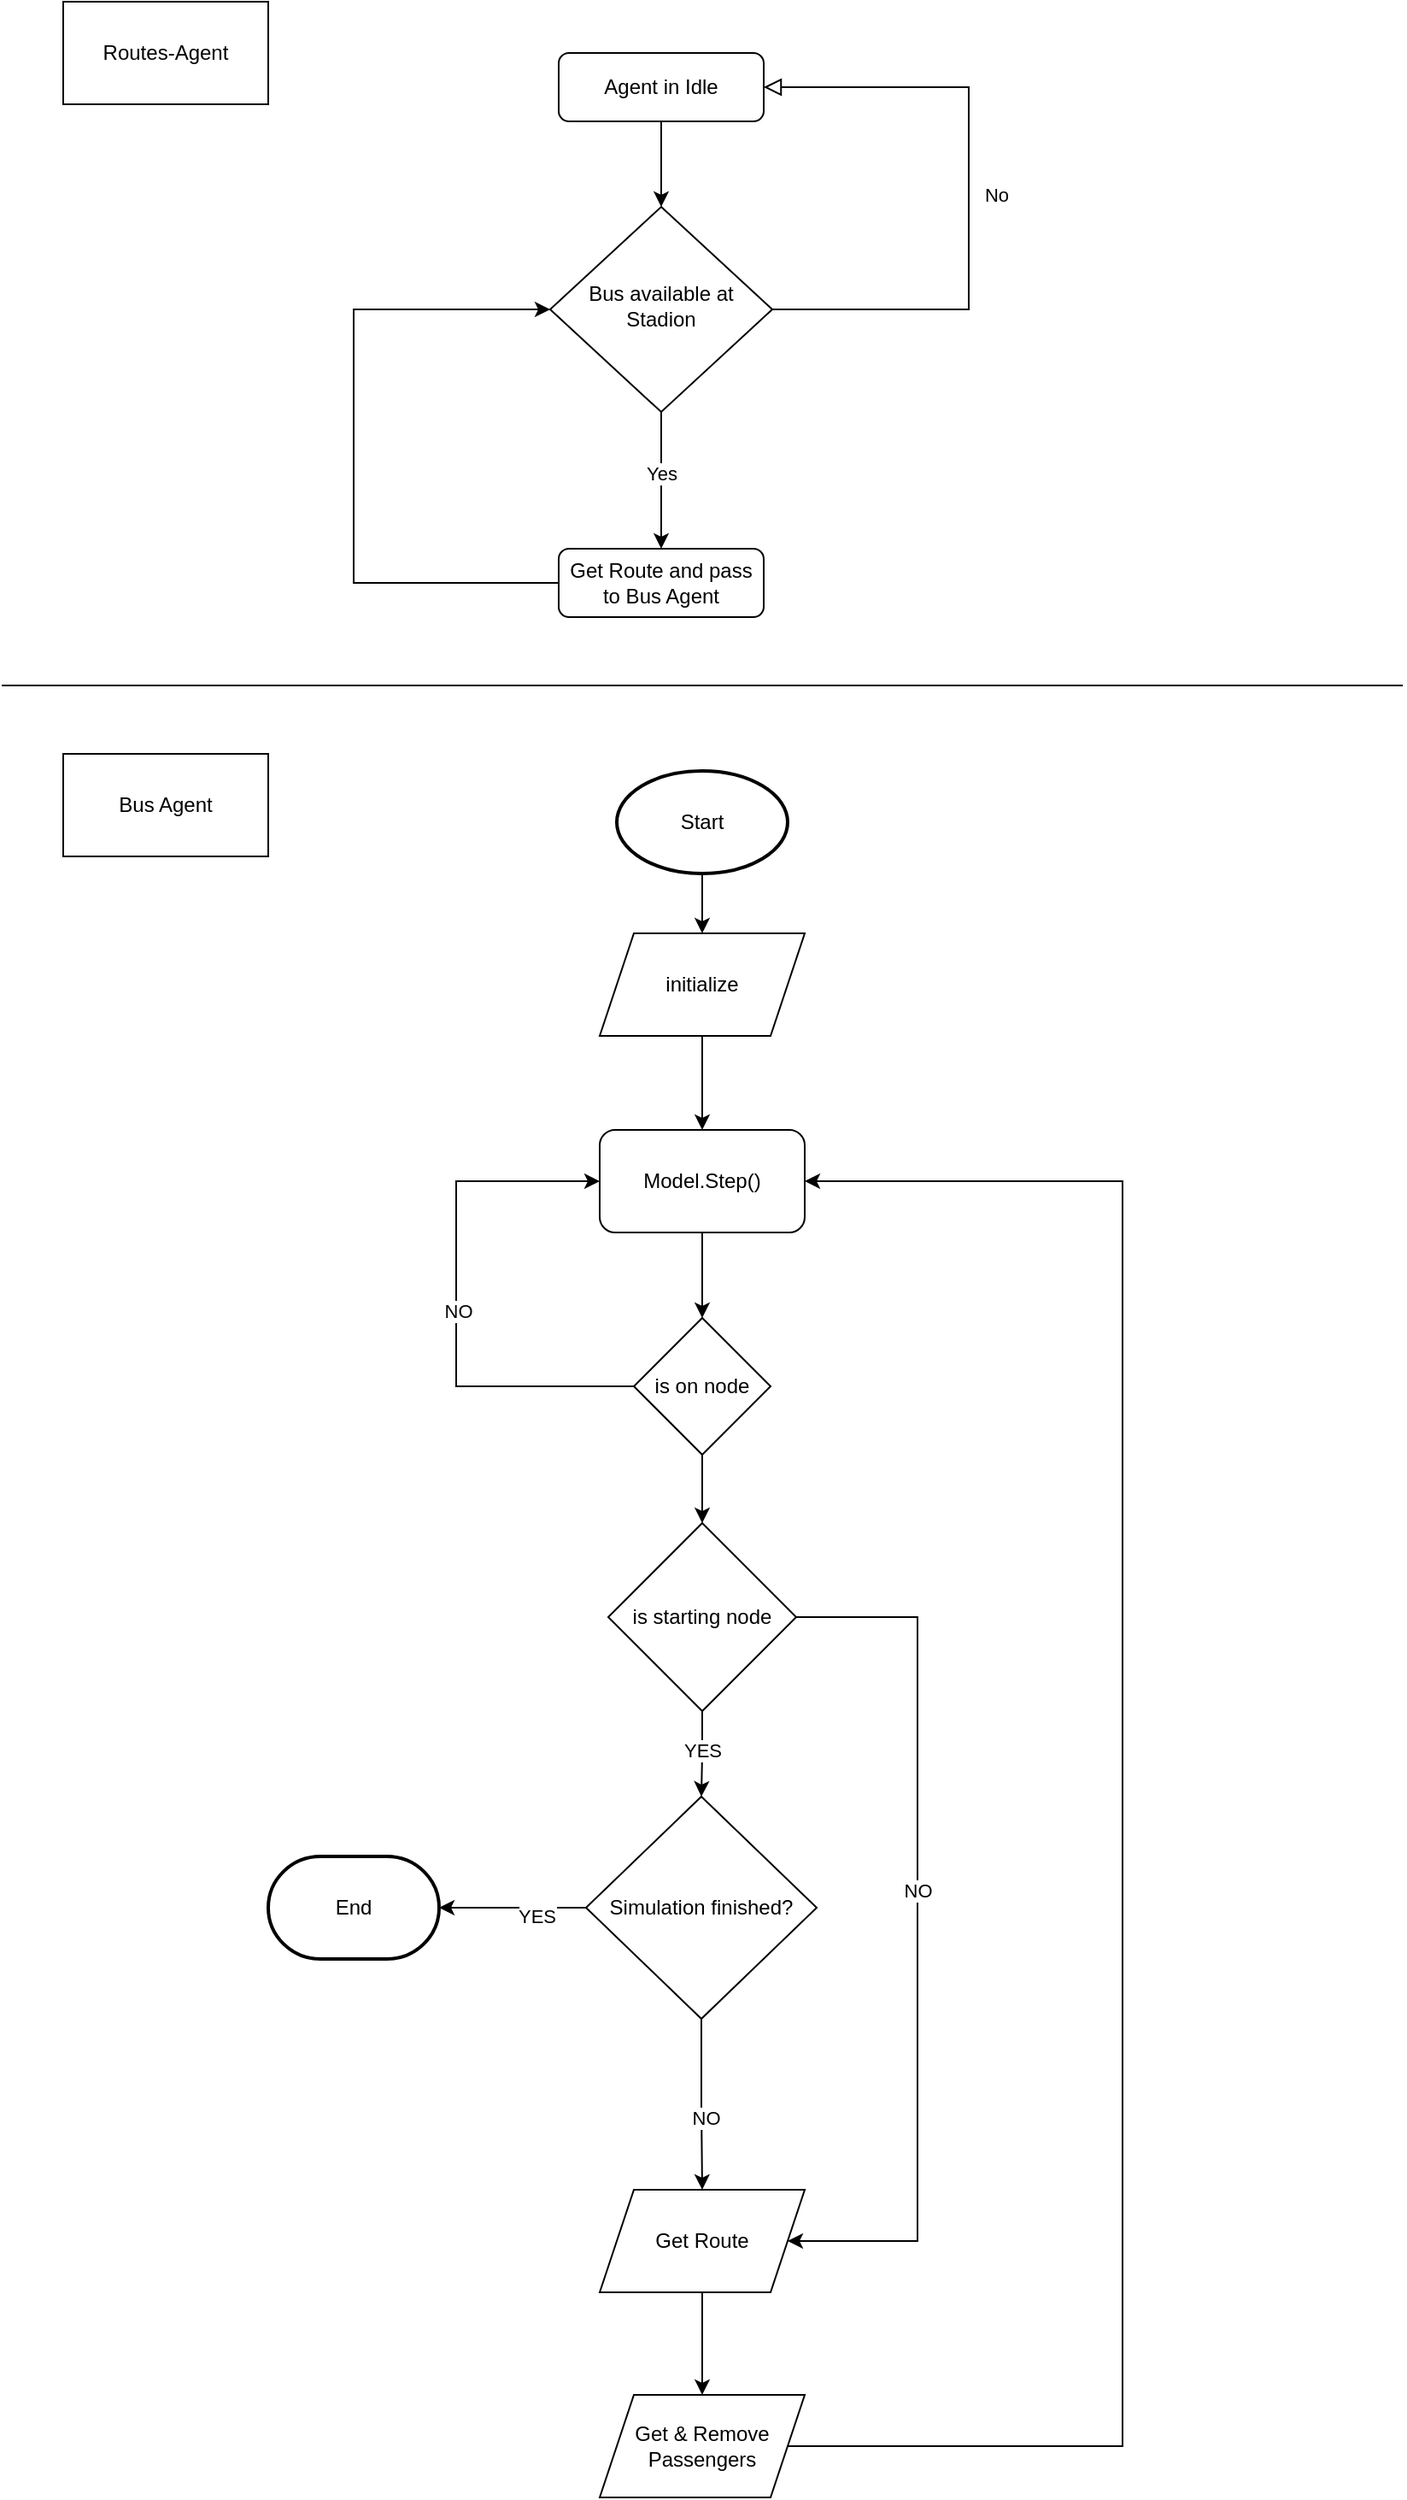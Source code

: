 <mxfile version="24.8.6">
  <diagram id="C5RBs43oDa-KdzZeNtuy" name="Page-1">
    <mxGraphModel dx="2440" dy="1369" grid="1" gridSize="10" guides="1" tooltips="1" connect="1" arrows="1" fold="1" page="1" pageScale="1" pageWidth="827" pageHeight="1169" math="0" shadow="0">
      <root>
        <mxCell id="WIyWlLk6GJQsqaUBKTNV-0" />
        <mxCell id="WIyWlLk6GJQsqaUBKTNV-1" parent="WIyWlLk6GJQsqaUBKTNV-0" />
        <mxCell id="j631YRvbRmxO9KsX0_8r-0" style="edgeStyle=orthogonalEdgeStyle;rounded=0;orthogonalLoop=1;jettySize=auto;html=1;entryX=0.5;entryY=0;entryDx=0;entryDy=0;" edge="1" parent="WIyWlLk6GJQsqaUBKTNV-1" source="WIyWlLk6GJQsqaUBKTNV-3" target="WIyWlLk6GJQsqaUBKTNV-6">
          <mxGeometry relative="1" as="geometry" />
        </mxCell>
        <mxCell id="WIyWlLk6GJQsqaUBKTNV-3" value="Agent in Idle" style="rounded=1;whiteSpace=wrap;html=1;fontSize=12;glass=0;strokeWidth=1;shadow=0;" parent="WIyWlLk6GJQsqaUBKTNV-1" vertex="1">
          <mxGeometry x="330" y="70" width="120" height="40" as="geometry" />
        </mxCell>
        <mxCell id="WIyWlLk6GJQsqaUBKTNV-5" value="No" style="edgeStyle=orthogonalEdgeStyle;rounded=0;html=1;jettySize=auto;orthogonalLoop=1;fontSize=11;endArrow=block;endFill=0;endSize=8;strokeWidth=1;shadow=0;labelBackgroundColor=none;entryX=1;entryY=0.5;entryDx=0;entryDy=0;exitX=1;exitY=0.5;exitDx=0;exitDy=0;" parent="WIyWlLk6GJQsqaUBKTNV-1" source="WIyWlLk6GJQsqaUBKTNV-6" target="WIyWlLk6GJQsqaUBKTNV-3" edge="1">
          <mxGeometry x="0.0" y="-16" relative="1" as="geometry">
            <mxPoint as="offset" />
            <mxPoint x="470.004" y="200.029" as="sourcePoint" />
            <mxPoint x="480" y="90" as="targetPoint" />
            <Array as="points">
              <mxPoint x="570" y="220" />
              <mxPoint x="570" y="90" />
            </Array>
          </mxGeometry>
        </mxCell>
        <mxCell id="j631YRvbRmxO9KsX0_8r-1" style="edgeStyle=orthogonalEdgeStyle;rounded=0;orthogonalLoop=1;jettySize=auto;html=1;entryX=0.5;entryY=0;entryDx=0;entryDy=0;" edge="1" parent="WIyWlLk6GJQsqaUBKTNV-1" source="WIyWlLk6GJQsqaUBKTNV-6" target="WIyWlLk6GJQsqaUBKTNV-7">
          <mxGeometry relative="1" as="geometry">
            <mxPoint x="390" y="360" as="targetPoint" />
          </mxGeometry>
        </mxCell>
        <mxCell id="j631YRvbRmxO9KsX0_8r-2" value="Yes" style="edgeLabel;html=1;align=center;verticalAlign=middle;resizable=0;points=[];" vertex="1" connectable="0" parent="j631YRvbRmxO9KsX0_8r-1">
          <mxGeometry x="-0.101" relative="1" as="geometry">
            <mxPoint as="offset" />
          </mxGeometry>
        </mxCell>
        <mxCell id="WIyWlLk6GJQsqaUBKTNV-6" value="Bus available at Stadion" style="rhombus;whiteSpace=wrap;html=1;shadow=0;fontFamily=Helvetica;fontSize=12;align=center;strokeWidth=1;spacing=6;spacingTop=-4;" parent="WIyWlLk6GJQsqaUBKTNV-1" vertex="1">
          <mxGeometry x="325" y="160" width="130" height="120" as="geometry" />
        </mxCell>
        <mxCell id="j631YRvbRmxO9KsX0_8r-3" style="edgeStyle=orthogonalEdgeStyle;rounded=0;orthogonalLoop=1;jettySize=auto;html=1;entryX=0;entryY=0.5;entryDx=0;entryDy=0;" edge="1" parent="WIyWlLk6GJQsqaUBKTNV-1" source="WIyWlLk6GJQsqaUBKTNV-7" target="WIyWlLk6GJQsqaUBKTNV-6">
          <mxGeometry relative="1" as="geometry">
            <Array as="points">
              <mxPoint x="210" y="380" />
              <mxPoint x="210" y="220" />
            </Array>
          </mxGeometry>
        </mxCell>
        <mxCell id="WIyWlLk6GJQsqaUBKTNV-7" value="Get Route and pass to Bus Agent" style="rounded=1;whiteSpace=wrap;html=1;fontSize=12;glass=0;strokeWidth=1;shadow=0;" parent="WIyWlLk6GJQsqaUBKTNV-1" vertex="1">
          <mxGeometry x="330" y="360" width="120" height="40" as="geometry" />
        </mxCell>
        <mxCell id="j631YRvbRmxO9KsX0_8r-6" value="Routes-Agent" style="rounded=0;whiteSpace=wrap;html=1;" vertex="1" parent="WIyWlLk6GJQsqaUBKTNV-1">
          <mxGeometry x="40" y="40" width="120" height="60" as="geometry" />
        </mxCell>
        <mxCell id="j631YRvbRmxO9KsX0_8r-7" value="Bus Agent" style="rounded=0;whiteSpace=wrap;html=1;" vertex="1" parent="WIyWlLk6GJQsqaUBKTNV-1">
          <mxGeometry x="40" y="480" width="120" height="60" as="geometry" />
        </mxCell>
        <mxCell id="j631YRvbRmxO9KsX0_8r-35" value="" style="endArrow=none;html=1;rounded=0;" edge="1" parent="WIyWlLk6GJQsqaUBKTNV-1">
          <mxGeometry width="50" height="50" relative="1" as="geometry">
            <mxPoint x="4" y="440" as="sourcePoint" />
            <mxPoint x="824" y="440" as="targetPoint" />
          </mxGeometry>
        </mxCell>
        <mxCell id="j631YRvbRmxO9KsX0_8r-49" style="edgeStyle=orthogonalEdgeStyle;rounded=0;orthogonalLoop=1;jettySize=auto;html=1;entryX=0.5;entryY=0;entryDx=0;entryDy=0;" edge="1" parent="WIyWlLk6GJQsqaUBKTNV-1" source="j631YRvbRmxO9KsX0_8r-47" target="j631YRvbRmxO9KsX0_8r-48">
          <mxGeometry relative="1" as="geometry" />
        </mxCell>
        <mxCell id="j631YRvbRmxO9KsX0_8r-47" value="Start" style="strokeWidth=2;html=1;shape=mxgraph.flowchart.start_1;whiteSpace=wrap;" vertex="1" parent="WIyWlLk6GJQsqaUBKTNV-1">
          <mxGeometry x="364" y="490" width="100" height="60" as="geometry" />
        </mxCell>
        <mxCell id="j631YRvbRmxO9KsX0_8r-53" style="edgeStyle=orthogonalEdgeStyle;rounded=0;orthogonalLoop=1;jettySize=auto;html=1;entryX=0.5;entryY=0;entryDx=0;entryDy=0;" edge="1" parent="WIyWlLk6GJQsqaUBKTNV-1" source="j631YRvbRmxO9KsX0_8r-48" target="j631YRvbRmxO9KsX0_8r-52">
          <mxGeometry relative="1" as="geometry" />
        </mxCell>
        <mxCell id="j631YRvbRmxO9KsX0_8r-48" value="initialize" style="shape=parallelogram;perimeter=parallelogramPerimeter;whiteSpace=wrap;html=1;fixedSize=1;" vertex="1" parent="WIyWlLk6GJQsqaUBKTNV-1">
          <mxGeometry x="354" y="585" width="120" height="60" as="geometry" />
        </mxCell>
        <mxCell id="j631YRvbRmxO9KsX0_8r-79" style="edgeStyle=orthogonalEdgeStyle;rounded=0;orthogonalLoop=1;jettySize=auto;html=1;entryX=1;entryY=0.5;entryDx=0;entryDy=0;" edge="1" parent="WIyWlLk6GJQsqaUBKTNV-1" source="j631YRvbRmxO9KsX0_8r-50" target="j631YRvbRmxO9KsX0_8r-52">
          <mxGeometry relative="1" as="geometry">
            <Array as="points">
              <mxPoint x="660" y="1470" />
              <mxPoint x="660" y="730" />
            </Array>
          </mxGeometry>
        </mxCell>
        <mxCell id="j631YRvbRmxO9KsX0_8r-50" value="Get &amp;amp; Remove Passengers" style="shape=parallelogram;perimeter=parallelogramPerimeter;whiteSpace=wrap;html=1;fixedSize=1;" vertex="1" parent="WIyWlLk6GJQsqaUBKTNV-1">
          <mxGeometry x="354" y="1440" width="120" height="60" as="geometry" />
        </mxCell>
        <mxCell id="j631YRvbRmxO9KsX0_8r-55" style="edgeStyle=orthogonalEdgeStyle;rounded=0;orthogonalLoop=1;jettySize=auto;html=1;entryX=0.5;entryY=0;entryDx=0;entryDy=0;" edge="1" parent="WIyWlLk6GJQsqaUBKTNV-1" source="j631YRvbRmxO9KsX0_8r-52" target="j631YRvbRmxO9KsX0_8r-54">
          <mxGeometry relative="1" as="geometry" />
        </mxCell>
        <mxCell id="j631YRvbRmxO9KsX0_8r-52" value="Model.Step()" style="rounded=1;whiteSpace=wrap;html=1;" vertex="1" parent="WIyWlLk6GJQsqaUBKTNV-1">
          <mxGeometry x="354" y="700" width="120" height="60" as="geometry" />
        </mxCell>
        <mxCell id="j631YRvbRmxO9KsX0_8r-56" style="edgeStyle=orthogonalEdgeStyle;rounded=0;orthogonalLoop=1;jettySize=auto;html=1;entryX=0;entryY=0.5;entryDx=0;entryDy=0;" edge="1" parent="WIyWlLk6GJQsqaUBKTNV-1" source="j631YRvbRmxO9KsX0_8r-54" target="j631YRvbRmxO9KsX0_8r-52">
          <mxGeometry relative="1" as="geometry">
            <Array as="points">
              <mxPoint x="270" y="850" />
              <mxPoint x="270" y="730" />
            </Array>
          </mxGeometry>
        </mxCell>
        <mxCell id="j631YRvbRmxO9KsX0_8r-57" value="NO" style="edgeLabel;html=1;align=center;verticalAlign=middle;resizable=0;points=[];" vertex="1" connectable="0" parent="j631YRvbRmxO9KsX0_8r-56">
          <mxGeometry x="-0.033" y="-1" relative="1" as="geometry">
            <mxPoint y="1" as="offset" />
          </mxGeometry>
        </mxCell>
        <mxCell id="j631YRvbRmxO9KsX0_8r-58" style="edgeStyle=orthogonalEdgeStyle;rounded=0;orthogonalLoop=1;jettySize=auto;html=1;entryX=0.5;entryY=0;entryDx=0;entryDy=0;" edge="1" parent="WIyWlLk6GJQsqaUBKTNV-1" source="j631YRvbRmxO9KsX0_8r-54" target="j631YRvbRmxO9KsX0_8r-59">
          <mxGeometry relative="1" as="geometry">
            <mxPoint x="560" y="850" as="targetPoint" />
          </mxGeometry>
        </mxCell>
        <mxCell id="j631YRvbRmxO9KsX0_8r-54" value="is on node" style="rhombus;whiteSpace=wrap;html=1;" vertex="1" parent="WIyWlLk6GJQsqaUBKTNV-1">
          <mxGeometry x="374" y="810" width="80" height="80" as="geometry" />
        </mxCell>
        <mxCell id="j631YRvbRmxO9KsX0_8r-70" style="edgeStyle=orthogonalEdgeStyle;rounded=0;orthogonalLoop=1;jettySize=auto;html=1;entryX=0.5;entryY=0;entryDx=0;entryDy=0;" edge="1" parent="WIyWlLk6GJQsqaUBKTNV-1" source="j631YRvbRmxO9KsX0_8r-59" target="j631YRvbRmxO9KsX0_8r-69">
          <mxGeometry relative="1" as="geometry" />
        </mxCell>
        <mxCell id="j631YRvbRmxO9KsX0_8r-71" value="YES" style="edgeLabel;html=1;align=center;verticalAlign=middle;resizable=0;points=[];" vertex="1" connectable="0" parent="j631YRvbRmxO9KsX0_8r-70">
          <mxGeometry x="-0.098" relative="1" as="geometry">
            <mxPoint as="offset" />
          </mxGeometry>
        </mxCell>
        <mxCell id="j631YRvbRmxO9KsX0_8r-77" style="edgeStyle=orthogonalEdgeStyle;rounded=0;orthogonalLoop=1;jettySize=auto;html=1;entryX=1;entryY=0.5;entryDx=0;entryDy=0;" edge="1" parent="WIyWlLk6GJQsqaUBKTNV-1" source="j631YRvbRmxO9KsX0_8r-59" target="j631YRvbRmxO9KsX0_8r-60">
          <mxGeometry relative="1" as="geometry">
            <Array as="points">
              <mxPoint x="540" y="985" />
              <mxPoint x="540" y="1350" />
            </Array>
          </mxGeometry>
        </mxCell>
        <mxCell id="j631YRvbRmxO9KsX0_8r-78" value="NO" style="edgeLabel;html=1;align=center;verticalAlign=middle;resizable=0;points=[];" vertex="1" connectable="0" parent="j631YRvbRmxO9KsX0_8r-77">
          <mxGeometry x="-0.102" relative="1" as="geometry">
            <mxPoint y="1" as="offset" />
          </mxGeometry>
        </mxCell>
        <mxCell id="j631YRvbRmxO9KsX0_8r-59" value="is starting node" style="rhombus;whiteSpace=wrap;html=1;" vertex="1" parent="WIyWlLk6GJQsqaUBKTNV-1">
          <mxGeometry x="359" y="930" width="110" height="110" as="geometry" />
        </mxCell>
        <mxCell id="j631YRvbRmxO9KsX0_8r-65" style="edgeStyle=orthogonalEdgeStyle;rounded=0;orthogonalLoop=1;jettySize=auto;html=1;entryX=0.5;entryY=0;entryDx=0;entryDy=0;" edge="1" parent="WIyWlLk6GJQsqaUBKTNV-1" source="j631YRvbRmxO9KsX0_8r-60" target="j631YRvbRmxO9KsX0_8r-50">
          <mxGeometry relative="1" as="geometry" />
        </mxCell>
        <mxCell id="j631YRvbRmxO9KsX0_8r-60" value="Get Route" style="shape=parallelogram;perimeter=parallelogramPerimeter;whiteSpace=wrap;html=1;fixedSize=1;" vertex="1" parent="WIyWlLk6GJQsqaUBKTNV-1">
          <mxGeometry x="354" y="1320" width="120" height="60" as="geometry" />
        </mxCell>
        <mxCell id="j631YRvbRmxO9KsX0_8r-75" style="edgeStyle=orthogonalEdgeStyle;rounded=0;orthogonalLoop=1;jettySize=auto;html=1;entryX=0.5;entryY=0;entryDx=0;entryDy=0;" edge="1" parent="WIyWlLk6GJQsqaUBKTNV-1" source="j631YRvbRmxO9KsX0_8r-69" target="j631YRvbRmxO9KsX0_8r-60">
          <mxGeometry relative="1" as="geometry" />
        </mxCell>
        <mxCell id="j631YRvbRmxO9KsX0_8r-76" value="NO" style="edgeLabel;html=1;align=center;verticalAlign=middle;resizable=0;points=[];" vertex="1" connectable="0" parent="j631YRvbRmxO9KsX0_8r-75">
          <mxGeometry x="0.167" y="2" relative="1" as="geometry">
            <mxPoint as="offset" />
          </mxGeometry>
        </mxCell>
        <mxCell id="j631YRvbRmxO9KsX0_8r-69" value="Simulation finished?" style="rhombus;whiteSpace=wrap;html=1;" vertex="1" parent="WIyWlLk6GJQsqaUBKTNV-1">
          <mxGeometry x="346" y="1090" width="135" height="130" as="geometry" />
        </mxCell>
        <mxCell id="j631YRvbRmxO9KsX0_8r-72" value="End" style="strokeWidth=2;html=1;shape=mxgraph.flowchart.terminator;whiteSpace=wrap;" vertex="1" parent="WIyWlLk6GJQsqaUBKTNV-1">
          <mxGeometry x="160" y="1125" width="100" height="60" as="geometry" />
        </mxCell>
        <mxCell id="j631YRvbRmxO9KsX0_8r-73" style="edgeStyle=orthogonalEdgeStyle;rounded=0;orthogonalLoop=1;jettySize=auto;html=1;entryX=1;entryY=0.5;entryDx=0;entryDy=0;entryPerimeter=0;" edge="1" parent="WIyWlLk6GJQsqaUBKTNV-1" source="j631YRvbRmxO9KsX0_8r-69" target="j631YRvbRmxO9KsX0_8r-72">
          <mxGeometry relative="1" as="geometry" />
        </mxCell>
        <mxCell id="j631YRvbRmxO9KsX0_8r-74" value="YES" style="edgeLabel;html=1;align=center;verticalAlign=middle;resizable=0;points=[];" vertex="1" connectable="0" parent="j631YRvbRmxO9KsX0_8r-73">
          <mxGeometry x="-0.313" y="5" relative="1" as="geometry">
            <mxPoint as="offset" />
          </mxGeometry>
        </mxCell>
      </root>
    </mxGraphModel>
  </diagram>
</mxfile>
